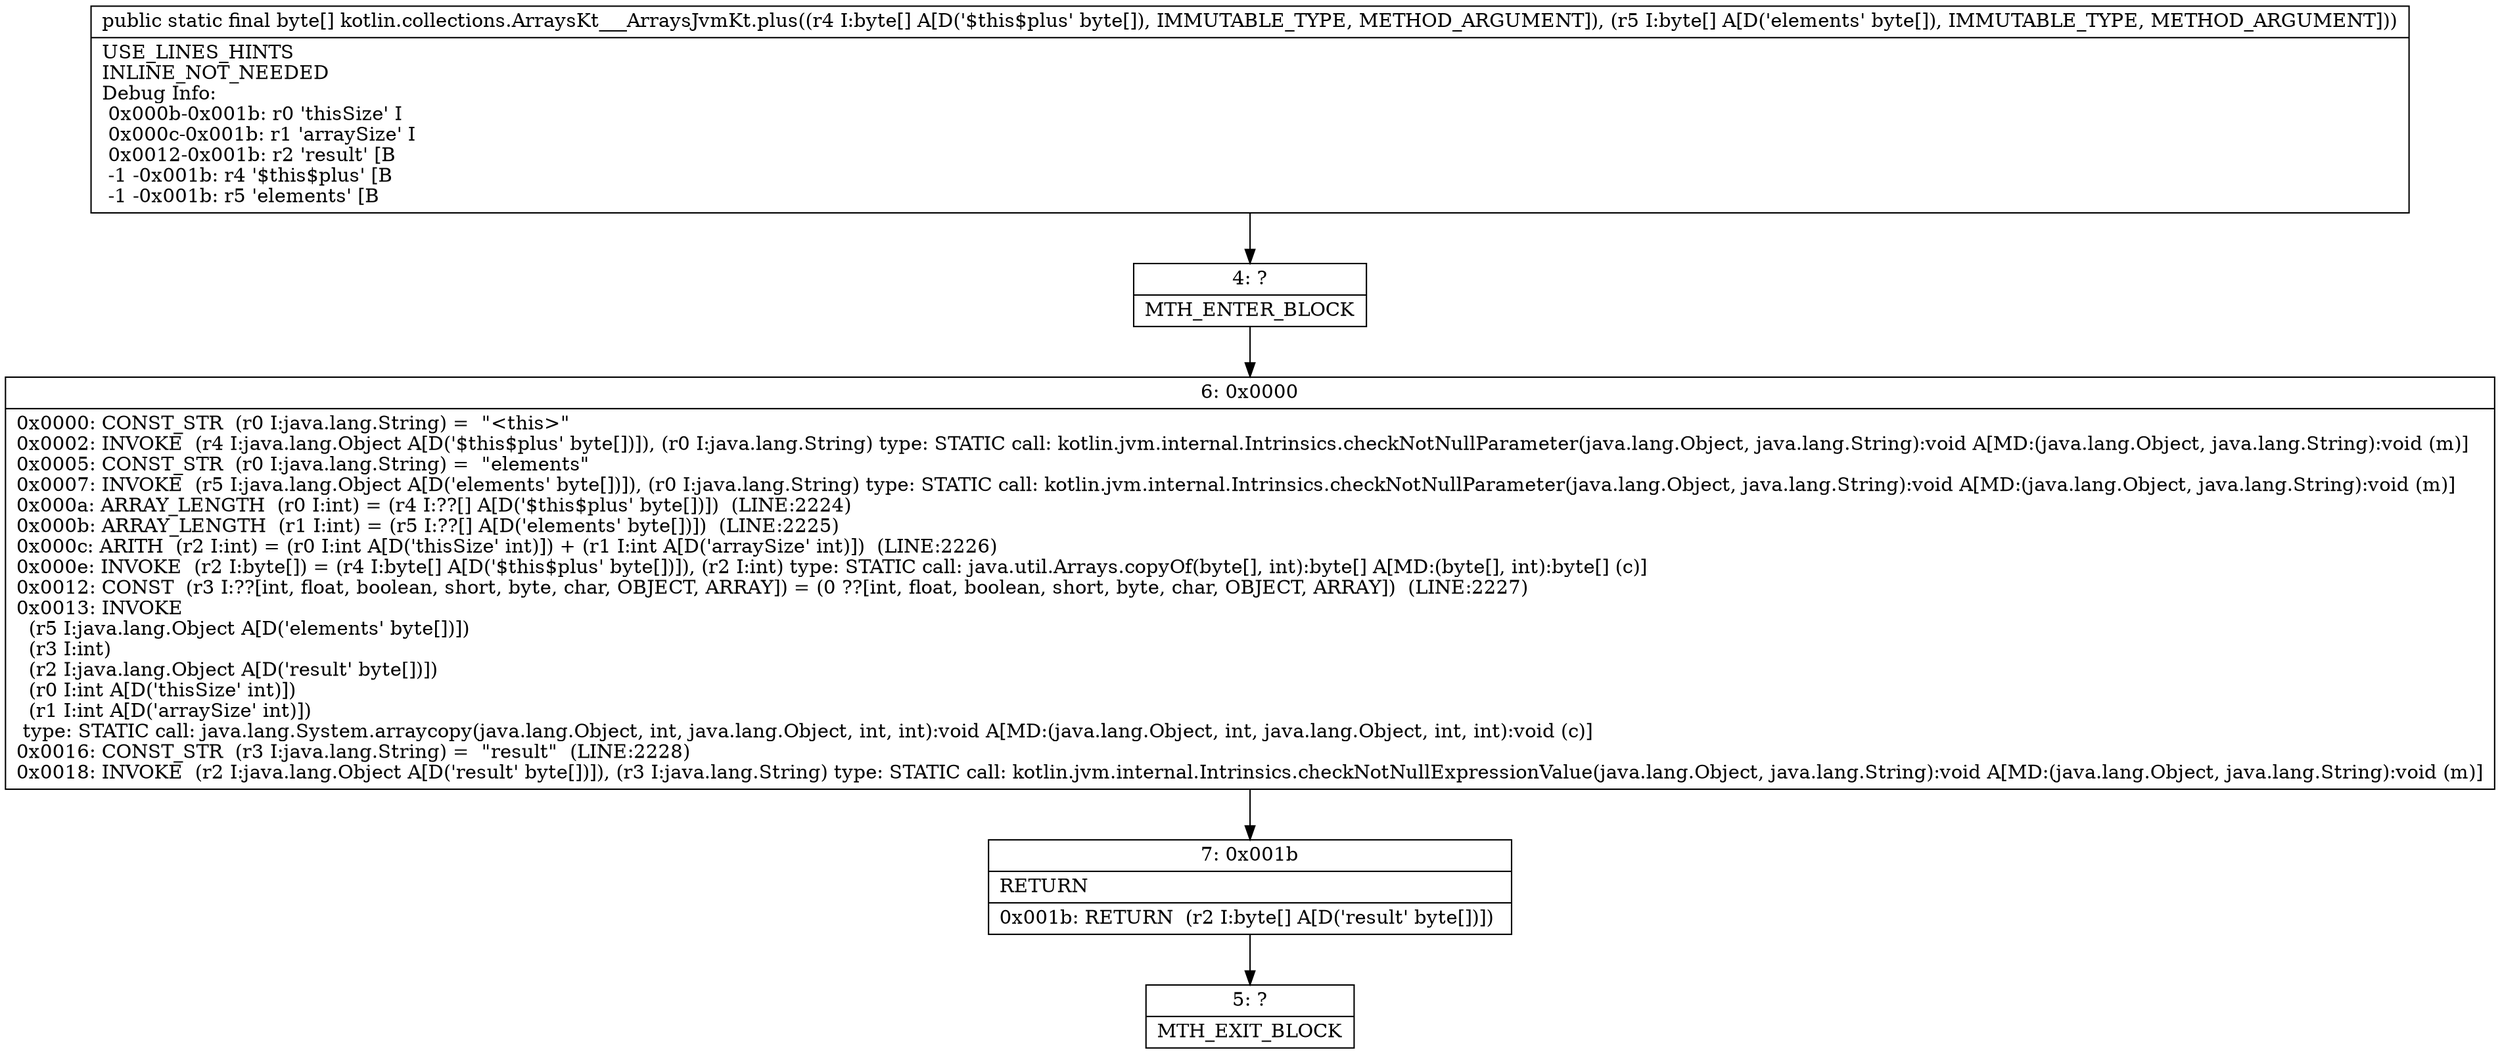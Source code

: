 digraph "CFG forkotlin.collections.ArraysKt___ArraysJvmKt.plus([B[B)[B" {
Node_4 [shape=record,label="{4\:\ ?|MTH_ENTER_BLOCK\l}"];
Node_6 [shape=record,label="{6\:\ 0x0000|0x0000: CONST_STR  (r0 I:java.lang.String) =  \"\<this\>\" \l0x0002: INVOKE  (r4 I:java.lang.Object A[D('$this$plus' byte[])]), (r0 I:java.lang.String) type: STATIC call: kotlin.jvm.internal.Intrinsics.checkNotNullParameter(java.lang.Object, java.lang.String):void A[MD:(java.lang.Object, java.lang.String):void (m)]\l0x0005: CONST_STR  (r0 I:java.lang.String) =  \"elements\" \l0x0007: INVOKE  (r5 I:java.lang.Object A[D('elements' byte[])]), (r0 I:java.lang.String) type: STATIC call: kotlin.jvm.internal.Intrinsics.checkNotNullParameter(java.lang.Object, java.lang.String):void A[MD:(java.lang.Object, java.lang.String):void (m)]\l0x000a: ARRAY_LENGTH  (r0 I:int) = (r4 I:??[] A[D('$this$plus' byte[])])  (LINE:2224)\l0x000b: ARRAY_LENGTH  (r1 I:int) = (r5 I:??[] A[D('elements' byte[])])  (LINE:2225)\l0x000c: ARITH  (r2 I:int) = (r0 I:int A[D('thisSize' int)]) + (r1 I:int A[D('arraySize' int)])  (LINE:2226)\l0x000e: INVOKE  (r2 I:byte[]) = (r4 I:byte[] A[D('$this$plus' byte[])]), (r2 I:int) type: STATIC call: java.util.Arrays.copyOf(byte[], int):byte[] A[MD:(byte[], int):byte[] (c)]\l0x0012: CONST  (r3 I:??[int, float, boolean, short, byte, char, OBJECT, ARRAY]) = (0 ??[int, float, boolean, short, byte, char, OBJECT, ARRAY])  (LINE:2227)\l0x0013: INVOKE  \l  (r5 I:java.lang.Object A[D('elements' byte[])])\l  (r3 I:int)\l  (r2 I:java.lang.Object A[D('result' byte[])])\l  (r0 I:int A[D('thisSize' int)])\l  (r1 I:int A[D('arraySize' int)])\l type: STATIC call: java.lang.System.arraycopy(java.lang.Object, int, java.lang.Object, int, int):void A[MD:(java.lang.Object, int, java.lang.Object, int, int):void (c)]\l0x0016: CONST_STR  (r3 I:java.lang.String) =  \"result\"  (LINE:2228)\l0x0018: INVOKE  (r2 I:java.lang.Object A[D('result' byte[])]), (r3 I:java.lang.String) type: STATIC call: kotlin.jvm.internal.Intrinsics.checkNotNullExpressionValue(java.lang.Object, java.lang.String):void A[MD:(java.lang.Object, java.lang.String):void (m)]\l}"];
Node_7 [shape=record,label="{7\:\ 0x001b|RETURN\l|0x001b: RETURN  (r2 I:byte[] A[D('result' byte[])]) \l}"];
Node_5 [shape=record,label="{5\:\ ?|MTH_EXIT_BLOCK\l}"];
MethodNode[shape=record,label="{public static final byte[] kotlin.collections.ArraysKt___ArraysJvmKt.plus((r4 I:byte[] A[D('$this$plus' byte[]), IMMUTABLE_TYPE, METHOD_ARGUMENT]), (r5 I:byte[] A[D('elements' byte[]), IMMUTABLE_TYPE, METHOD_ARGUMENT]))  | USE_LINES_HINTS\lINLINE_NOT_NEEDED\lDebug Info:\l  0x000b\-0x001b: r0 'thisSize' I\l  0x000c\-0x001b: r1 'arraySize' I\l  0x0012\-0x001b: r2 'result' [B\l  \-1 \-0x001b: r4 '$this$plus' [B\l  \-1 \-0x001b: r5 'elements' [B\l}"];
MethodNode -> Node_4;Node_4 -> Node_6;
Node_6 -> Node_7;
Node_7 -> Node_5;
}

